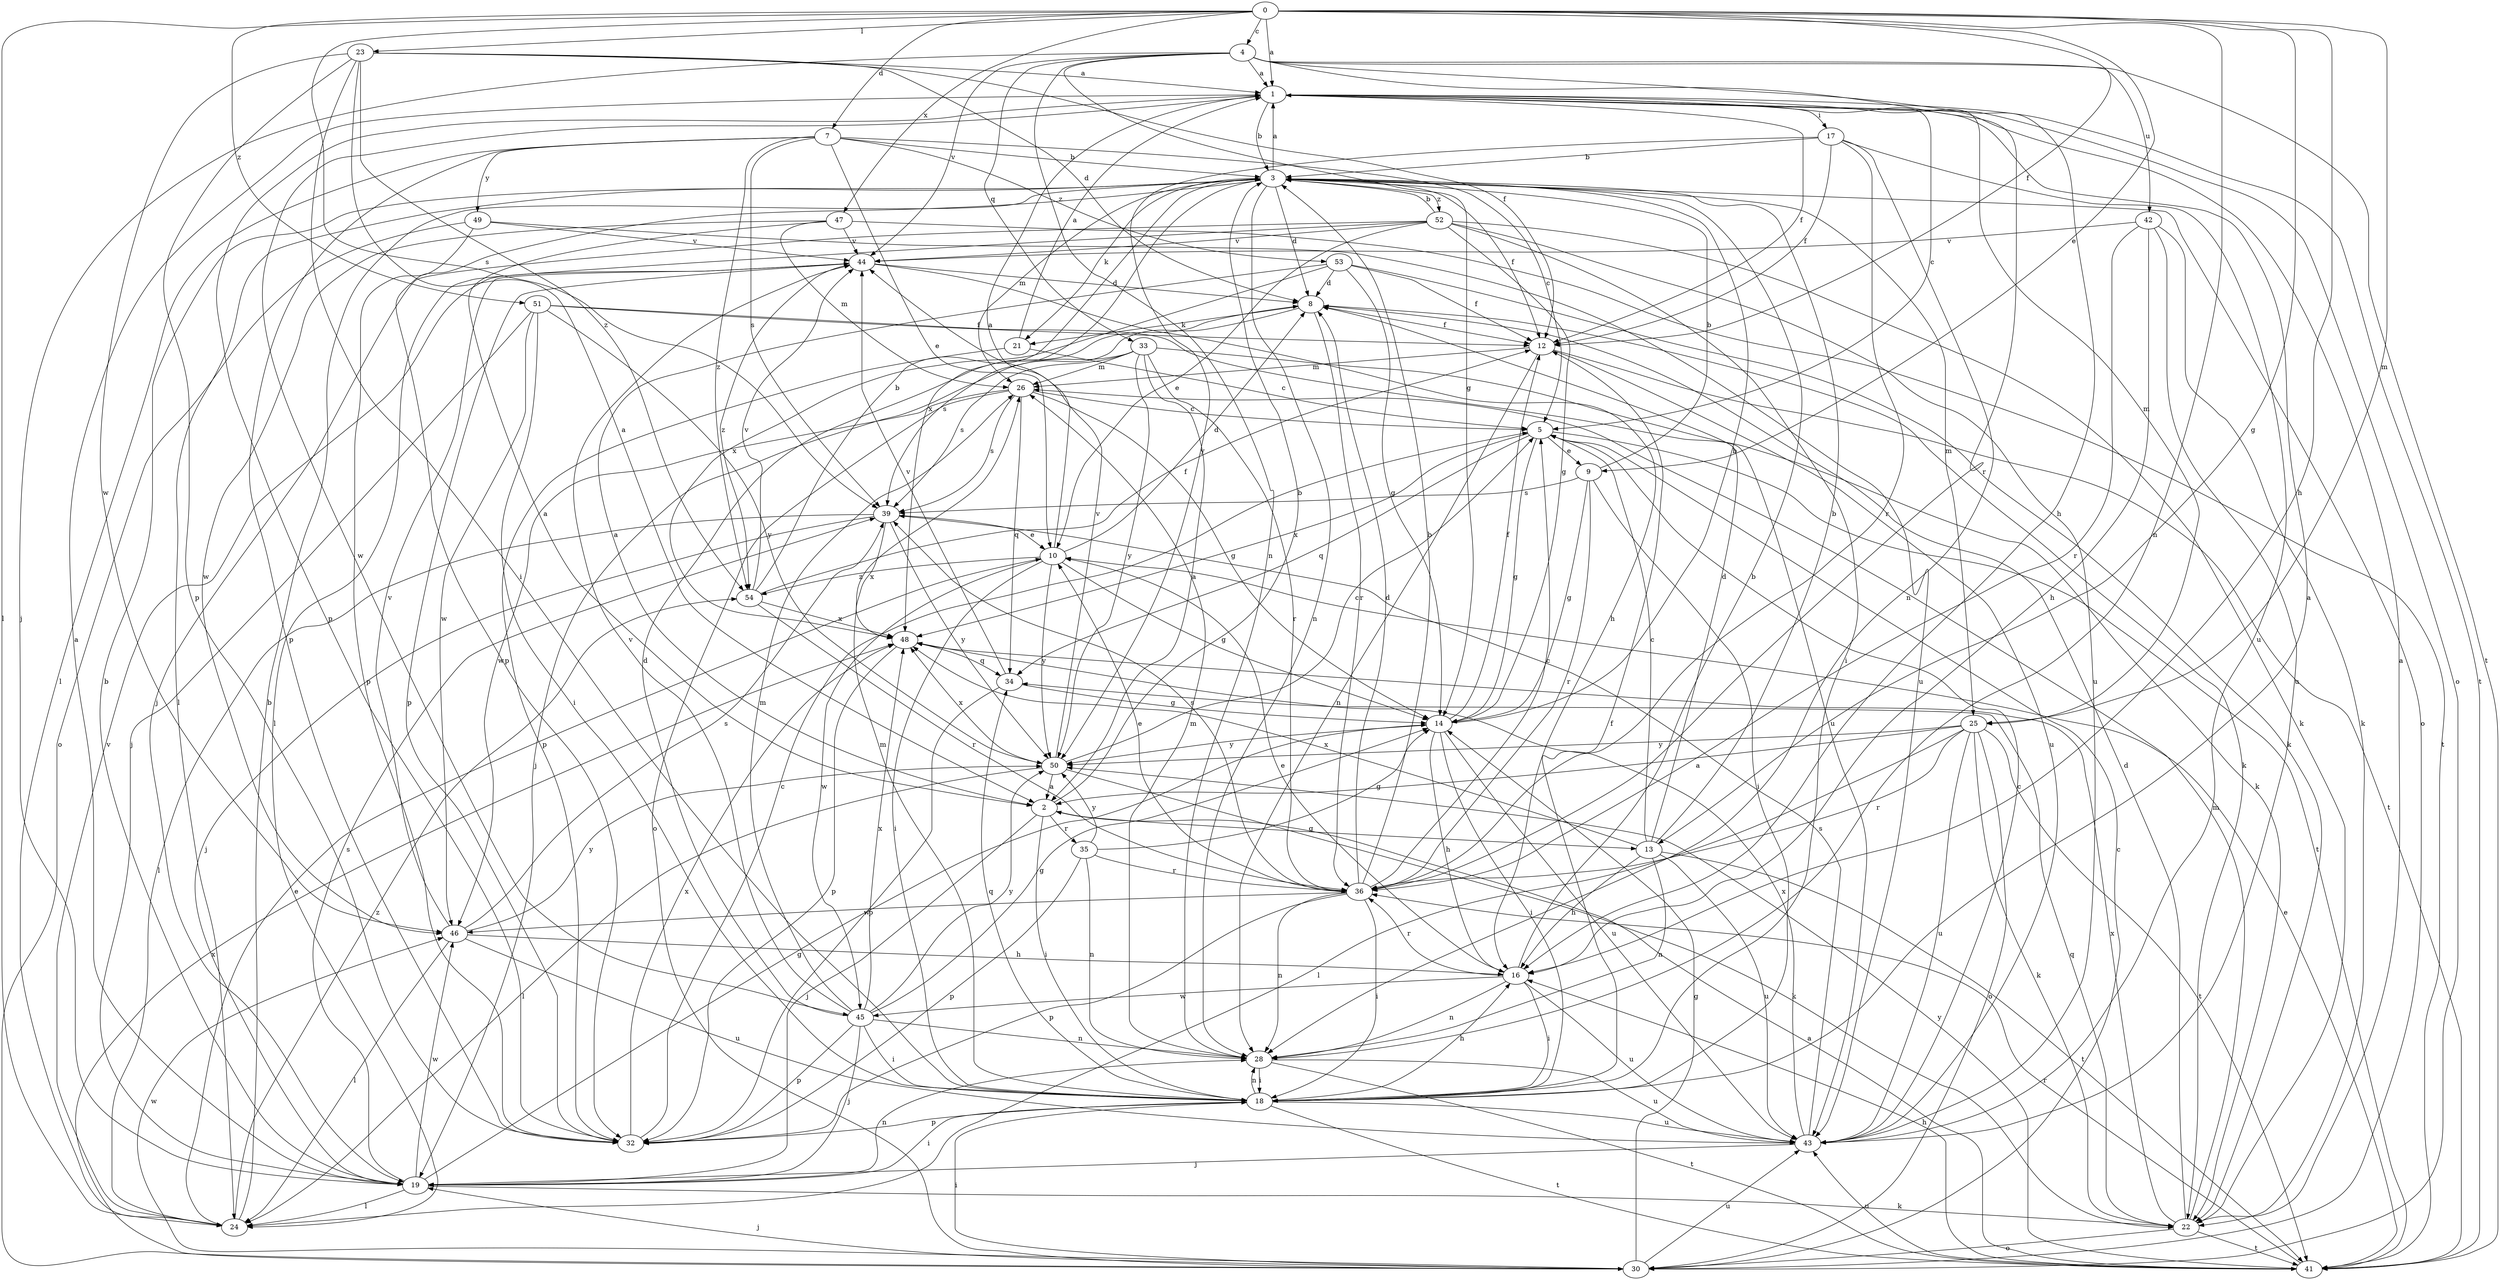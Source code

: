 strict digraph  {
0;
1;
2;
3;
4;
5;
7;
8;
9;
10;
12;
13;
14;
16;
17;
18;
19;
21;
22;
23;
24;
25;
26;
28;
30;
32;
33;
34;
35;
36;
39;
41;
42;
43;
44;
45;
46;
47;
48;
49;
50;
51;
52;
53;
54;
0 -> 1  [label=a];
0 -> 4  [label=c];
0 -> 7  [label=d];
0 -> 9  [label=e];
0 -> 12  [label=f];
0 -> 13  [label=g];
0 -> 16  [label=h];
0 -> 23  [label=l];
0 -> 24  [label=l];
0 -> 25  [label=m];
0 -> 28  [label=n];
0 -> 39  [label=s];
0 -> 47  [label=x];
0 -> 51  [label=z];
1 -> 3  [label=b];
1 -> 5  [label=c];
1 -> 12  [label=f];
1 -> 17  [label=i];
1 -> 25  [label=m];
1 -> 30  [label=o];
1 -> 32  [label=p];
1 -> 41  [label=t];
1 -> 45  [label=w];
2 -> 3  [label=b];
2 -> 13  [label=g];
2 -> 18  [label=i];
2 -> 19  [label=j];
2 -> 35  [label=r];
3 -> 1  [label=a];
3 -> 8  [label=d];
3 -> 12  [label=f];
3 -> 21  [label=k];
3 -> 24  [label=l];
3 -> 25  [label=m];
3 -> 26  [label=m];
3 -> 28  [label=n];
3 -> 30  [label=o];
3 -> 32  [label=p];
3 -> 48  [label=x];
3 -> 52  [label=z];
4 -> 1  [label=a];
4 -> 14  [label=g];
4 -> 16  [label=h];
4 -> 19  [label=j];
4 -> 28  [label=n];
4 -> 33  [label=q];
4 -> 36  [label=r];
4 -> 41  [label=t];
4 -> 42  [label=u];
4 -> 44  [label=v];
5 -> 9  [label=e];
5 -> 14  [label=g];
5 -> 34  [label=q];
5 -> 41  [label=t];
5 -> 48  [label=x];
7 -> 3  [label=b];
7 -> 5  [label=c];
7 -> 10  [label=e];
7 -> 24  [label=l];
7 -> 32  [label=p];
7 -> 39  [label=s];
7 -> 49  [label=y];
7 -> 53  [label=z];
7 -> 54  [label=z];
8 -> 12  [label=f];
8 -> 21  [label=k];
8 -> 22  [label=k];
8 -> 36  [label=r];
8 -> 39  [label=s];
9 -> 3  [label=b];
9 -> 14  [label=g];
9 -> 18  [label=i];
9 -> 36  [label=r];
9 -> 39  [label=s];
10 -> 1  [label=a];
10 -> 8  [label=d];
10 -> 14  [label=g];
10 -> 18  [label=i];
10 -> 45  [label=w];
10 -> 50  [label=y];
10 -> 54  [label=z];
12 -> 26  [label=m];
12 -> 28  [label=n];
12 -> 41  [label=t];
12 -> 43  [label=u];
13 -> 3  [label=b];
13 -> 5  [label=c];
13 -> 8  [label=d];
13 -> 16  [label=h];
13 -> 28  [label=n];
13 -> 41  [label=t];
13 -> 43  [label=u];
13 -> 48  [label=x];
14 -> 3  [label=b];
14 -> 12  [label=f];
14 -> 16  [label=h];
14 -> 18  [label=i];
14 -> 43  [label=u];
14 -> 50  [label=y];
16 -> 3  [label=b];
16 -> 10  [label=e];
16 -> 18  [label=i];
16 -> 28  [label=n];
16 -> 36  [label=r];
16 -> 43  [label=u];
16 -> 45  [label=w];
17 -> 3  [label=b];
17 -> 12  [label=f];
17 -> 28  [label=n];
17 -> 36  [label=r];
17 -> 43  [label=u];
17 -> 50  [label=y];
18 -> 1  [label=a];
18 -> 12  [label=f];
18 -> 16  [label=h];
18 -> 26  [label=m];
18 -> 28  [label=n];
18 -> 32  [label=p];
18 -> 34  [label=q];
18 -> 41  [label=t];
18 -> 43  [label=u];
19 -> 1  [label=a];
19 -> 3  [label=b];
19 -> 14  [label=g];
19 -> 18  [label=i];
19 -> 22  [label=k];
19 -> 24  [label=l];
19 -> 28  [label=n];
19 -> 39  [label=s];
19 -> 46  [label=w];
21 -> 1  [label=a];
21 -> 5  [label=c];
21 -> 32  [label=p];
22 -> 1  [label=a];
22 -> 8  [label=d];
22 -> 26  [label=m];
22 -> 30  [label=o];
22 -> 34  [label=q];
22 -> 41  [label=t];
22 -> 48  [label=x];
23 -> 1  [label=a];
23 -> 2  [label=a];
23 -> 8  [label=d];
23 -> 12  [label=f];
23 -> 18  [label=i];
23 -> 32  [label=p];
23 -> 46  [label=w];
23 -> 54  [label=z];
24 -> 3  [label=b];
24 -> 10  [label=e];
24 -> 44  [label=v];
24 -> 54  [label=z];
25 -> 2  [label=a];
25 -> 22  [label=k];
25 -> 24  [label=l];
25 -> 30  [label=o];
25 -> 36  [label=r];
25 -> 41  [label=t];
25 -> 43  [label=u];
25 -> 50  [label=y];
26 -> 5  [label=c];
26 -> 14  [label=g];
26 -> 30  [label=o];
26 -> 34  [label=q];
26 -> 39  [label=s];
26 -> 46  [label=w];
28 -> 18  [label=i];
28 -> 26  [label=m];
28 -> 41  [label=t];
28 -> 43  [label=u];
30 -> 5  [label=c];
30 -> 14  [label=g];
30 -> 18  [label=i];
30 -> 19  [label=j];
30 -> 43  [label=u];
30 -> 46  [label=w];
30 -> 48  [label=x];
32 -> 5  [label=c];
32 -> 48  [label=x];
33 -> 2  [label=a];
33 -> 19  [label=j];
33 -> 22  [label=k];
33 -> 26  [label=m];
33 -> 36  [label=r];
33 -> 39  [label=s];
33 -> 50  [label=y];
34 -> 14  [label=g];
34 -> 32  [label=p];
34 -> 44  [label=v];
35 -> 14  [label=g];
35 -> 28  [label=n];
35 -> 32  [label=p];
35 -> 36  [label=r];
35 -> 50  [label=y];
36 -> 3  [label=b];
36 -> 5  [label=c];
36 -> 8  [label=d];
36 -> 10  [label=e];
36 -> 18  [label=i];
36 -> 28  [label=n];
36 -> 32  [label=p];
36 -> 39  [label=s];
36 -> 46  [label=w];
39 -> 10  [label=e];
39 -> 19  [label=j];
39 -> 24  [label=l];
39 -> 48  [label=x];
39 -> 50  [label=y];
41 -> 2  [label=a];
41 -> 10  [label=e];
41 -> 16  [label=h];
41 -> 36  [label=r];
41 -> 43  [label=u];
41 -> 50  [label=y];
42 -> 16  [label=h];
42 -> 22  [label=k];
42 -> 36  [label=r];
42 -> 43  [label=u];
42 -> 44  [label=v];
43 -> 5  [label=c];
43 -> 19  [label=j];
43 -> 39  [label=s];
43 -> 48  [label=x];
44 -> 8  [label=d];
44 -> 16  [label=h];
44 -> 32  [label=p];
44 -> 54  [label=z];
45 -> 8  [label=d];
45 -> 14  [label=g];
45 -> 18  [label=i];
45 -> 19  [label=j];
45 -> 26  [label=m];
45 -> 28  [label=n];
45 -> 32  [label=p];
45 -> 44  [label=v];
45 -> 48  [label=x];
45 -> 50  [label=y];
46 -> 16  [label=h];
46 -> 24  [label=l];
46 -> 39  [label=s];
46 -> 43  [label=u];
46 -> 44  [label=v];
46 -> 50  [label=y];
47 -> 2  [label=a];
47 -> 26  [label=m];
47 -> 41  [label=t];
47 -> 44  [label=v];
47 -> 46  [label=w];
48 -> 32  [label=p];
48 -> 34  [label=q];
49 -> 30  [label=o];
49 -> 32  [label=p];
49 -> 43  [label=u];
49 -> 44  [label=v];
50 -> 2  [label=a];
50 -> 5  [label=c];
50 -> 22  [label=k];
50 -> 24  [label=l];
50 -> 44  [label=v];
50 -> 48  [label=x];
51 -> 12  [label=f];
51 -> 18  [label=i];
51 -> 19  [label=j];
51 -> 43  [label=u];
51 -> 46  [label=w];
51 -> 50  [label=y];
52 -> 3  [label=b];
52 -> 10  [label=e];
52 -> 14  [label=g];
52 -> 18  [label=i];
52 -> 19  [label=j];
52 -> 22  [label=k];
52 -> 24  [label=l];
52 -> 43  [label=u];
52 -> 44  [label=v];
53 -> 2  [label=a];
53 -> 8  [label=d];
53 -> 12  [label=f];
53 -> 14  [label=g];
53 -> 22  [label=k];
53 -> 48  [label=x];
54 -> 3  [label=b];
54 -> 12  [label=f];
54 -> 36  [label=r];
54 -> 44  [label=v];
54 -> 48  [label=x];
}
